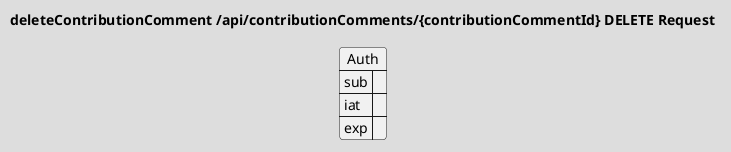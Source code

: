 @startuml deleteContributionComment-Request
!theme toy
title "deleteContributionComment /api/contributionComments/{contributionCommentId} DELETE Request"

json Auth {
    "sub": "",
    "iat": "",
    "exp": ""
}
@enduml
@startuml deleteContributionComment-Response
!theme toy
title "deleteContributionComment /api/contributionComments/{contributionCommentId} DELETE Response"
@enduml
